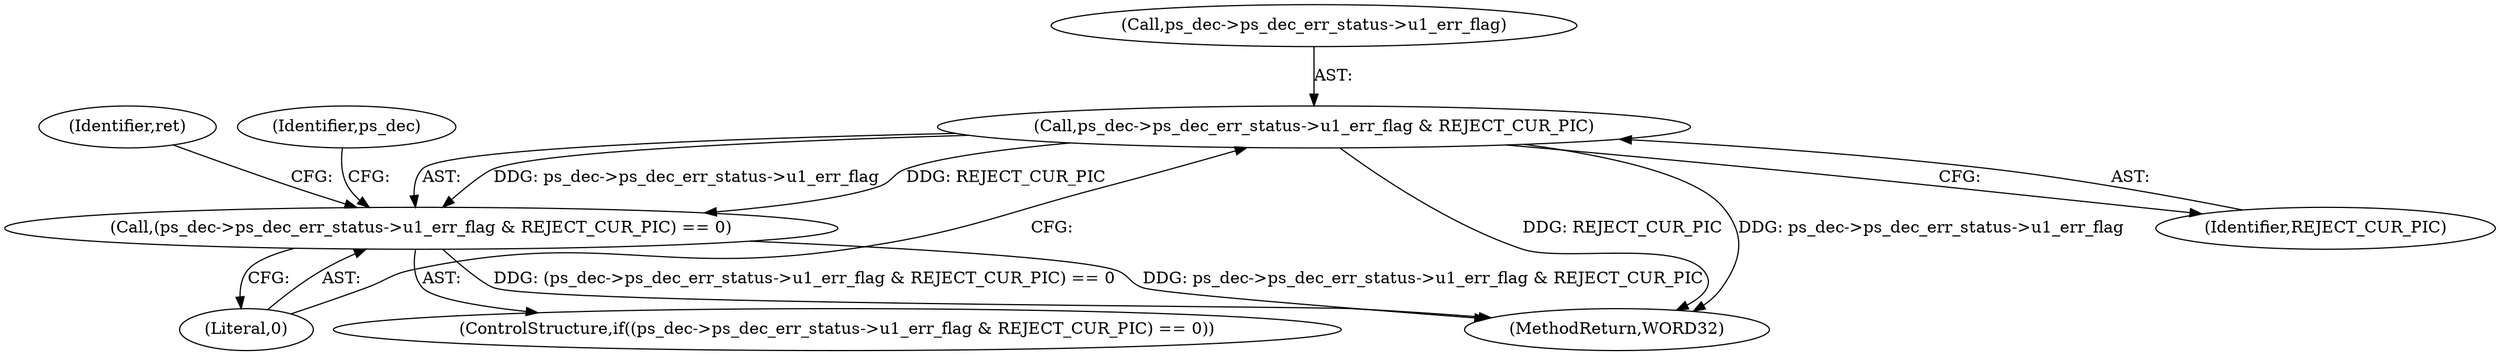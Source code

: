 digraph "0_Android_7554755536019e439433c515eeb44e701fb3bfb2@pointer" {
"1001834" [label="(Call,ps_dec->ps_dec_err_status->u1_err_flag & REJECT_CUR_PIC)"];
"1001833" [label="(Call,(ps_dec->ps_dec_err_status->u1_err_flag & REJECT_CUR_PIC) == 0)"];
"1001834" [label="(Call,ps_dec->ps_dec_err_status->u1_err_flag & REJECT_CUR_PIC)"];
"1001844" [label="(Identifier,ret)"];
"1001857" [label="(Identifier,ps_dec)"];
"1001833" [label="(Call,(ps_dec->ps_dec_err_status->u1_err_flag & REJECT_CUR_PIC) == 0)"];
"1001841" [label="(Literal,0)"];
"1001835" [label="(Call,ps_dec->ps_dec_err_status->u1_err_flag)"];
"1001832" [label="(ControlStructure,if((ps_dec->ps_dec_err_status->u1_err_flag & REJECT_CUR_PIC) == 0))"];
"1002129" [label="(MethodReturn,WORD32)"];
"1001840" [label="(Identifier,REJECT_CUR_PIC)"];
"1001834" -> "1001833"  [label="AST: "];
"1001834" -> "1001840"  [label="CFG: "];
"1001835" -> "1001834"  [label="AST: "];
"1001840" -> "1001834"  [label="AST: "];
"1001841" -> "1001834"  [label="CFG: "];
"1001834" -> "1002129"  [label="DDG: REJECT_CUR_PIC"];
"1001834" -> "1002129"  [label="DDG: ps_dec->ps_dec_err_status->u1_err_flag"];
"1001834" -> "1001833"  [label="DDG: ps_dec->ps_dec_err_status->u1_err_flag"];
"1001834" -> "1001833"  [label="DDG: REJECT_CUR_PIC"];
"1001833" -> "1001832"  [label="AST: "];
"1001833" -> "1001841"  [label="CFG: "];
"1001841" -> "1001833"  [label="AST: "];
"1001844" -> "1001833"  [label="CFG: "];
"1001857" -> "1001833"  [label="CFG: "];
"1001833" -> "1002129"  [label="DDG: (ps_dec->ps_dec_err_status->u1_err_flag & REJECT_CUR_PIC) == 0"];
"1001833" -> "1002129"  [label="DDG: ps_dec->ps_dec_err_status->u1_err_flag & REJECT_CUR_PIC"];
}
